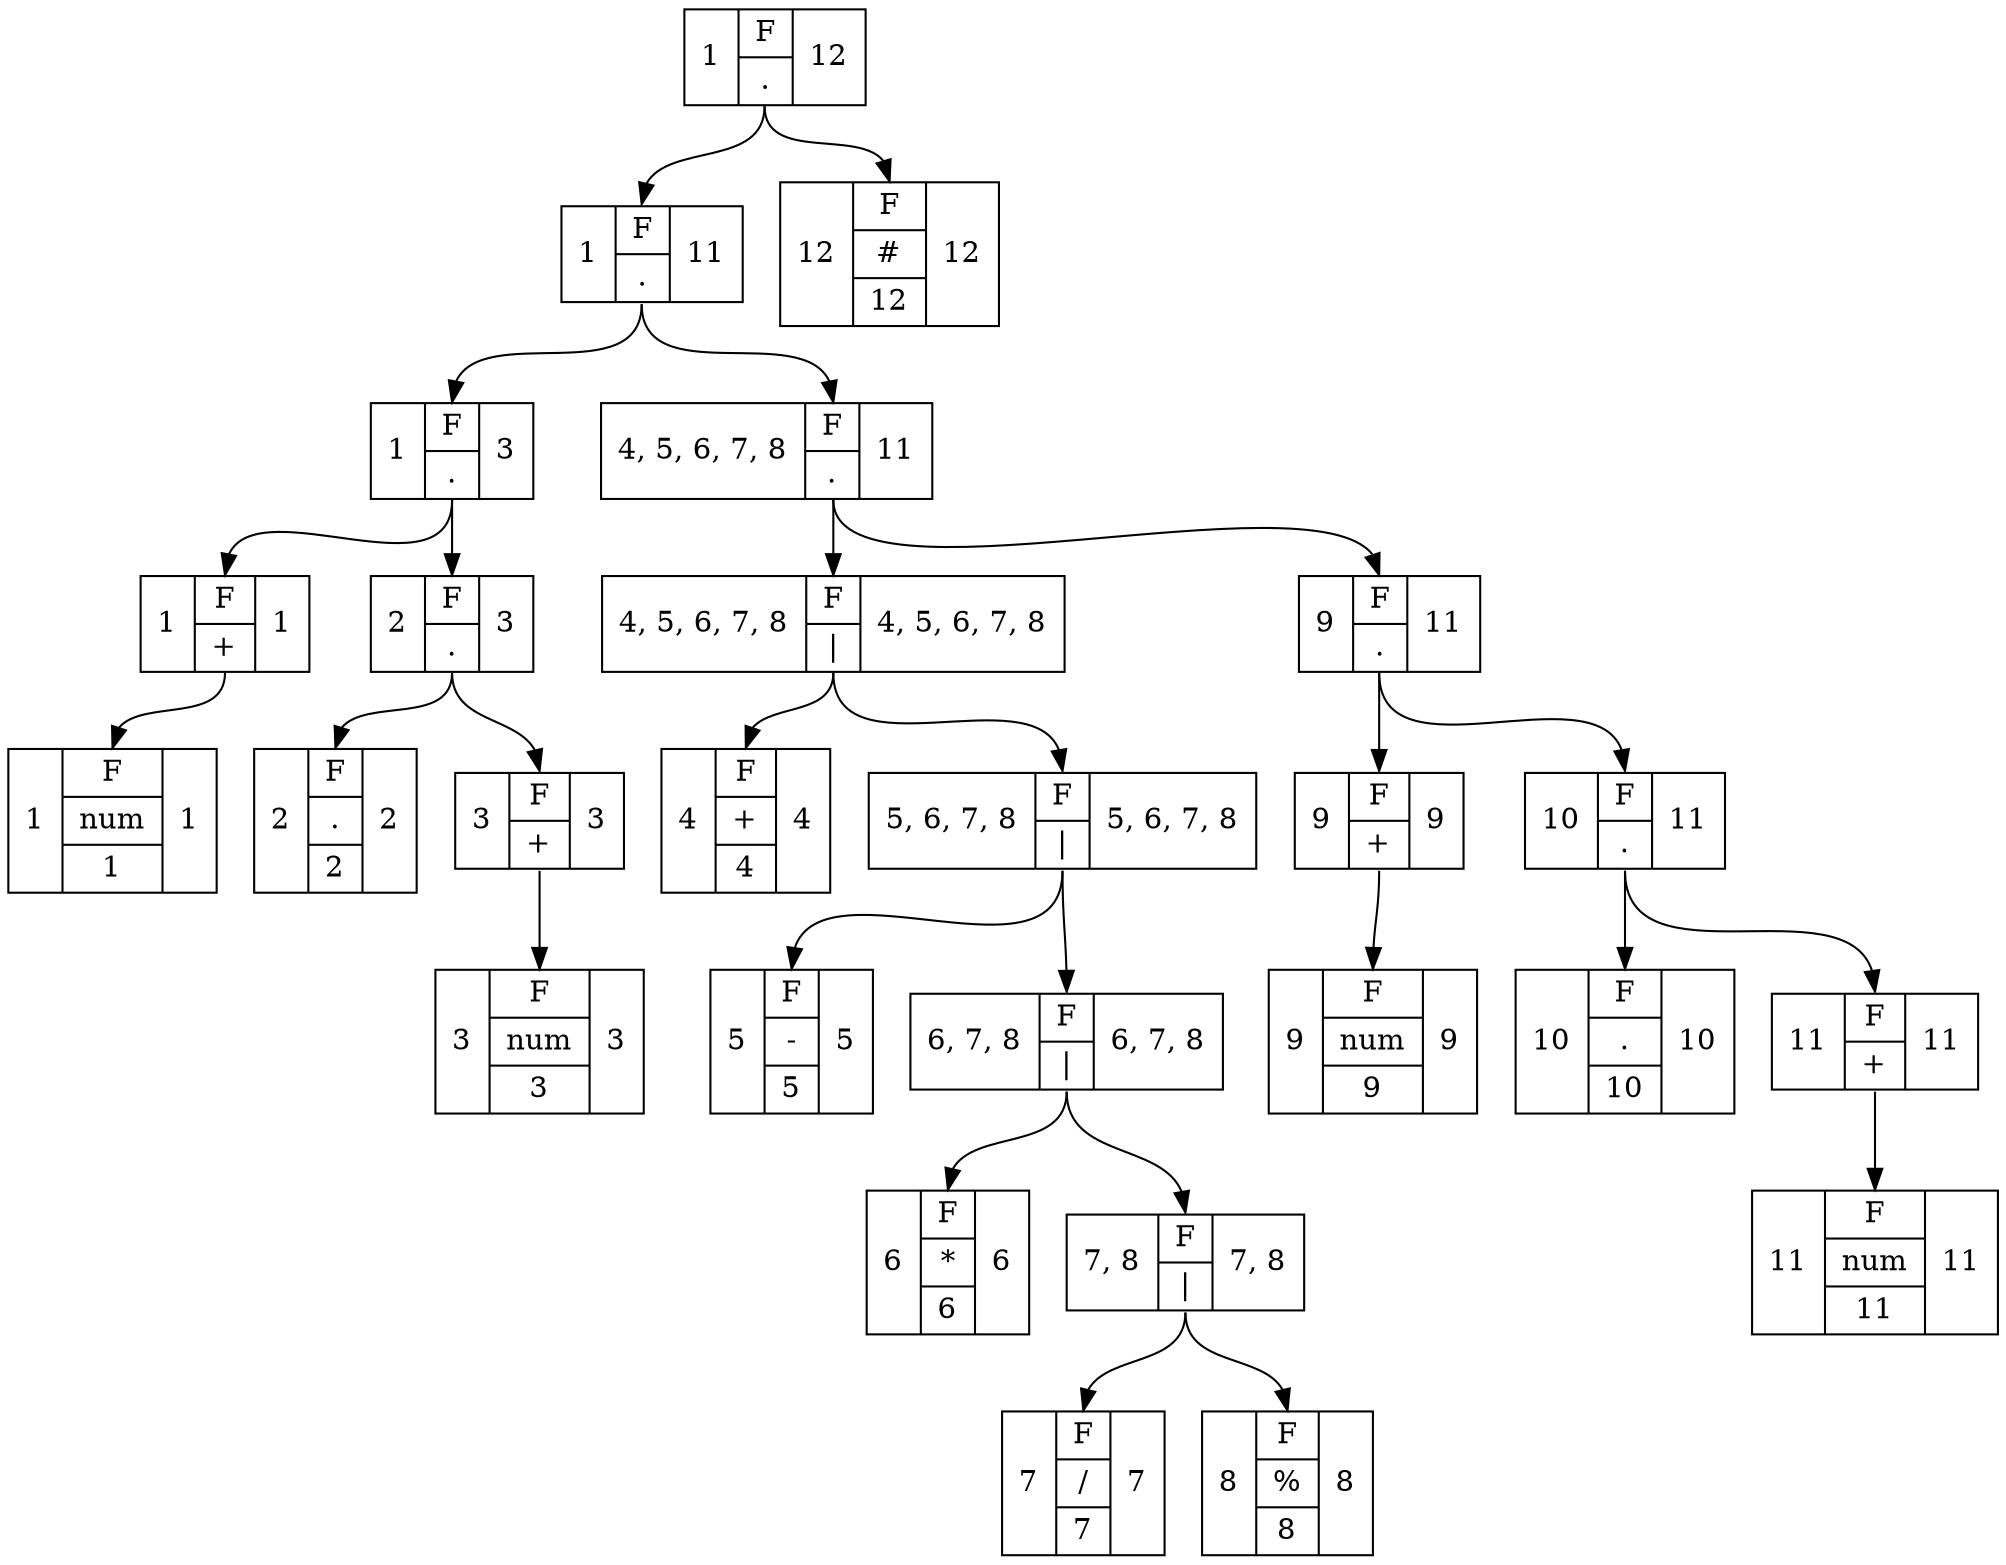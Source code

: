 digraph{
node[shape=record];
Nodo_0[label="1 | {<lH>F|{<lL>.}} | 12"];
Nodo_0:lL -> Nodo_1:lH;
Nodo_0:lL -> Nodo_26:lH;
Nodo_1[label="1 | {<lH>F|{<lL>.}} | 11"];
Nodo_1:lL -> Nodo_2:lH;
Nodo_1:lL -> Nodo_9:lH;
Nodo_2[label="1 | {<lH>F|{<lL>.}} | 3"];
Nodo_2:lL -> Nodo_3:lH;
Nodo_2:lL -> Nodo_5:lH;
Nodo_3[label="1 | {<lH>F|{<lL>+}} | 1"];
Nodo_3:lL -> Nodo_4:lH;
Nodo_4[label="1 | {<lH>F|{num}|{<lL>1}} | 1"];
Nodo_5[label="2 | {<lH>F|{<lL>.}} | 3"];
Nodo_5:lL -> Nodo_6:lH;
Nodo_5:lL -> Nodo_7:lH;
Nodo_6[label="2 | {<lH>F|{.}|{<lL>2}} | 2"];
Nodo_7[label="3 | {<lH>F|{<lL>+}} | 3"];
Nodo_7:lL -> Nodo_8:lH;
Nodo_8[label="3 | {<lH>F|{num}|{<lL>3}} | 3"];
Nodo_9[label="4, 5, 6, 7, 8 | {<lH>F|{<lL>.}} | 11"];
Nodo_9:lL -> Nodo_10:lH;
Nodo_9:lL -> Nodo_19:lH;
Nodo_10[label="4, 5, 6, 7, 8 | {<lH>F|{<lL>\|}} | 4, 5, 6, 7, 8"];
Nodo_10:lL -> Nodo_11:lH;
Nodo_10:lL -> Nodo_12:lH;
Nodo_11[label="4 | {<lH>F|{+}|{<lL>4}} | 4"];
Nodo_12[label="5, 6, 7, 8 | {<lH>F|{<lL>\|}} | 5, 6, 7, 8"];
Nodo_12:lL -> Nodo_13:lH;
Nodo_12:lL -> Nodo_14:lH;
Nodo_13[label="5 | {<lH>F|{-}|{<lL>5}} | 5"];
Nodo_14[label="6, 7, 8 | {<lH>F|{<lL>\|}} | 6, 7, 8"];
Nodo_14:lL -> Nodo_15:lH;
Nodo_14:lL -> Nodo_16:lH;
Nodo_15[label="6 | {<lH>F|{*}|{<lL>6}} | 6"];
Nodo_16[label="7, 8 | {<lH>F|{<lL>\|}} | 7, 8"];
Nodo_16:lL -> Nodo_17:lH;
Nodo_16:lL -> Nodo_18:lH;
Nodo_17[label="7 | {<lH>F|{/}|{<lL>7}} | 7"];
Nodo_18[label="8 | {<lH>F|{%}|{<lL>8}} | 8"];
Nodo_19[label="9 | {<lH>F|{<lL>.}} | 11"];
Nodo_19:lL -> Nodo_20:lH;
Nodo_19:lL -> Nodo_22:lH;
Nodo_20[label="9 | {<lH>F|{<lL>+}} | 9"];
Nodo_20:lL -> Nodo_21:lH;
Nodo_21[label="9 | {<lH>F|{num}|{<lL>9}} | 9"];
Nodo_22[label="10 | {<lH>F|{<lL>.}} | 11"];
Nodo_22:lL -> Nodo_23:lH;
Nodo_22:lL -> Nodo_24:lH;
Nodo_23[label="10 | {<lH>F|{.}|{<lL>10}} | 10"];
Nodo_24[label="11 | {<lH>F|{<lL>+}} | 11"];
Nodo_24:lL -> Nodo_25:lH;
Nodo_25[label="11 | {<lH>F|{num}|{<lL>11}} | 11"];
Nodo_26[label="12 | {<lH>F|{#}|{<lL>12}} | 12"];
}